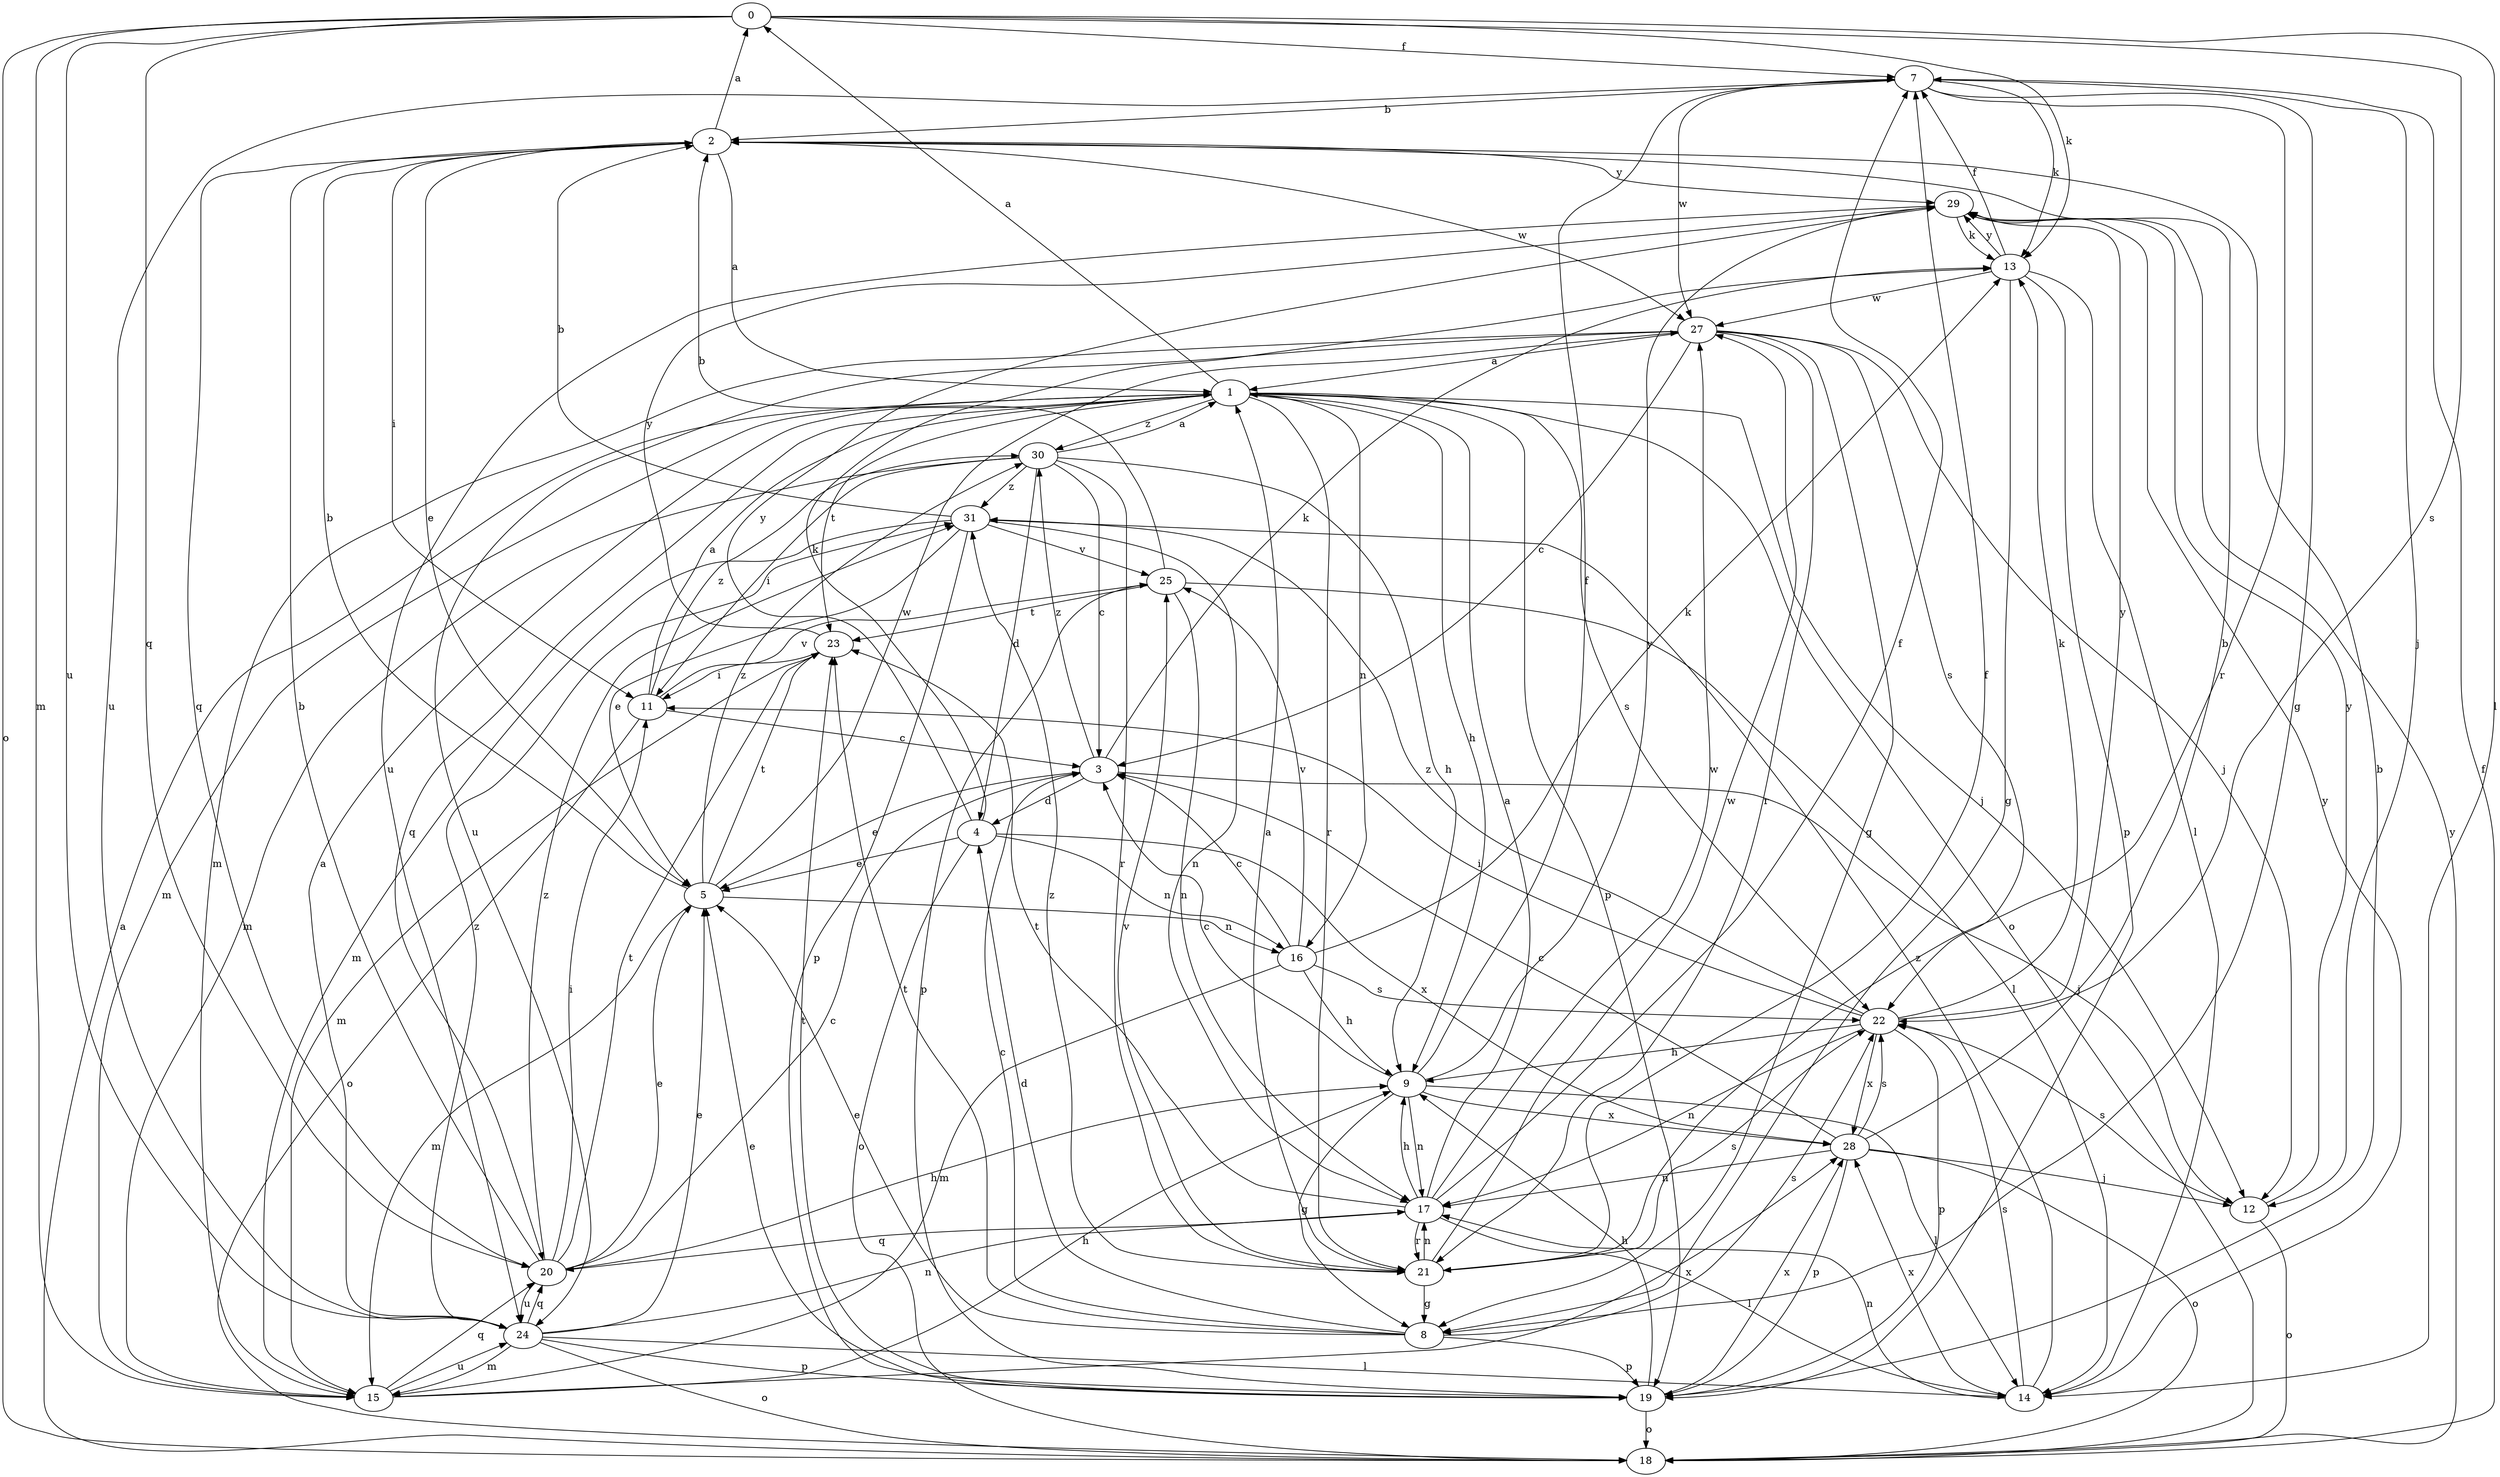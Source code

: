 strict digraph  {
0;
1;
2;
3;
4;
5;
7;
8;
9;
11;
12;
13;
14;
15;
16;
17;
18;
19;
20;
21;
22;
23;
24;
25;
27;
28;
29;
30;
31;
0 -> 7  [label=f];
0 -> 13  [label=k];
0 -> 14  [label=l];
0 -> 15  [label=m];
0 -> 18  [label=o];
0 -> 20  [label=q];
0 -> 22  [label=s];
0 -> 24  [label=u];
1 -> 0  [label=a];
1 -> 9  [label=h];
1 -> 12  [label=j];
1 -> 15  [label=m];
1 -> 16  [label=n];
1 -> 18  [label=o];
1 -> 19  [label=p];
1 -> 20  [label=q];
1 -> 21  [label=r];
1 -> 22  [label=s];
1 -> 23  [label=t];
1 -> 30  [label=z];
2 -> 0  [label=a];
2 -> 1  [label=a];
2 -> 5  [label=e];
2 -> 11  [label=i];
2 -> 20  [label=q];
2 -> 27  [label=w];
2 -> 29  [label=y];
3 -> 4  [label=d];
3 -> 5  [label=e];
3 -> 12  [label=j];
3 -> 13  [label=k];
3 -> 30  [label=z];
4 -> 5  [label=e];
4 -> 13  [label=k];
4 -> 16  [label=n];
4 -> 18  [label=o];
4 -> 28  [label=x];
4 -> 29  [label=y];
5 -> 2  [label=b];
5 -> 15  [label=m];
5 -> 16  [label=n];
5 -> 23  [label=t];
5 -> 27  [label=w];
5 -> 30  [label=z];
7 -> 2  [label=b];
7 -> 8  [label=g];
7 -> 12  [label=j];
7 -> 13  [label=k];
7 -> 21  [label=r];
7 -> 24  [label=u];
7 -> 27  [label=w];
8 -> 3  [label=c];
8 -> 4  [label=d];
8 -> 5  [label=e];
8 -> 19  [label=p];
8 -> 22  [label=s];
8 -> 23  [label=t];
9 -> 3  [label=c];
9 -> 7  [label=f];
9 -> 8  [label=g];
9 -> 14  [label=l];
9 -> 17  [label=n];
9 -> 28  [label=x];
9 -> 29  [label=y];
11 -> 1  [label=a];
11 -> 3  [label=c];
11 -> 18  [label=o];
11 -> 25  [label=v];
11 -> 30  [label=z];
12 -> 18  [label=o];
12 -> 22  [label=s];
12 -> 29  [label=y];
13 -> 7  [label=f];
13 -> 8  [label=g];
13 -> 14  [label=l];
13 -> 19  [label=p];
13 -> 27  [label=w];
13 -> 29  [label=y];
14 -> 17  [label=n];
14 -> 22  [label=s];
14 -> 28  [label=x];
14 -> 29  [label=y];
14 -> 31  [label=z];
15 -> 9  [label=h];
15 -> 20  [label=q];
15 -> 24  [label=u];
15 -> 28  [label=x];
16 -> 3  [label=c];
16 -> 9  [label=h];
16 -> 13  [label=k];
16 -> 15  [label=m];
16 -> 22  [label=s];
16 -> 25  [label=v];
17 -> 1  [label=a];
17 -> 7  [label=f];
17 -> 9  [label=h];
17 -> 14  [label=l];
17 -> 20  [label=q];
17 -> 21  [label=r];
17 -> 23  [label=t];
17 -> 27  [label=w];
18 -> 1  [label=a];
18 -> 7  [label=f];
18 -> 29  [label=y];
19 -> 2  [label=b];
19 -> 5  [label=e];
19 -> 9  [label=h];
19 -> 18  [label=o];
19 -> 23  [label=t];
19 -> 28  [label=x];
20 -> 2  [label=b];
20 -> 3  [label=c];
20 -> 5  [label=e];
20 -> 9  [label=h];
20 -> 11  [label=i];
20 -> 23  [label=t];
20 -> 24  [label=u];
20 -> 31  [label=z];
21 -> 1  [label=a];
21 -> 7  [label=f];
21 -> 8  [label=g];
21 -> 17  [label=n];
21 -> 22  [label=s];
21 -> 25  [label=v];
21 -> 27  [label=w];
21 -> 31  [label=z];
22 -> 9  [label=h];
22 -> 11  [label=i];
22 -> 13  [label=k];
22 -> 17  [label=n];
22 -> 19  [label=p];
22 -> 28  [label=x];
22 -> 29  [label=y];
22 -> 31  [label=z];
23 -> 11  [label=i];
23 -> 15  [label=m];
23 -> 29  [label=y];
24 -> 1  [label=a];
24 -> 5  [label=e];
24 -> 14  [label=l];
24 -> 15  [label=m];
24 -> 17  [label=n];
24 -> 18  [label=o];
24 -> 19  [label=p];
24 -> 20  [label=q];
24 -> 31  [label=z];
25 -> 2  [label=b];
25 -> 14  [label=l];
25 -> 17  [label=n];
25 -> 19  [label=p];
25 -> 23  [label=t];
27 -> 1  [label=a];
27 -> 3  [label=c];
27 -> 8  [label=g];
27 -> 12  [label=j];
27 -> 15  [label=m];
27 -> 21  [label=r];
27 -> 22  [label=s];
27 -> 24  [label=u];
28 -> 2  [label=b];
28 -> 3  [label=c];
28 -> 12  [label=j];
28 -> 17  [label=n];
28 -> 18  [label=o];
28 -> 19  [label=p];
28 -> 22  [label=s];
29 -> 13  [label=k];
29 -> 24  [label=u];
30 -> 1  [label=a];
30 -> 3  [label=c];
30 -> 4  [label=d];
30 -> 9  [label=h];
30 -> 11  [label=i];
30 -> 15  [label=m];
30 -> 21  [label=r];
30 -> 31  [label=z];
31 -> 2  [label=b];
31 -> 5  [label=e];
31 -> 15  [label=m];
31 -> 17  [label=n];
31 -> 19  [label=p];
31 -> 25  [label=v];
}
